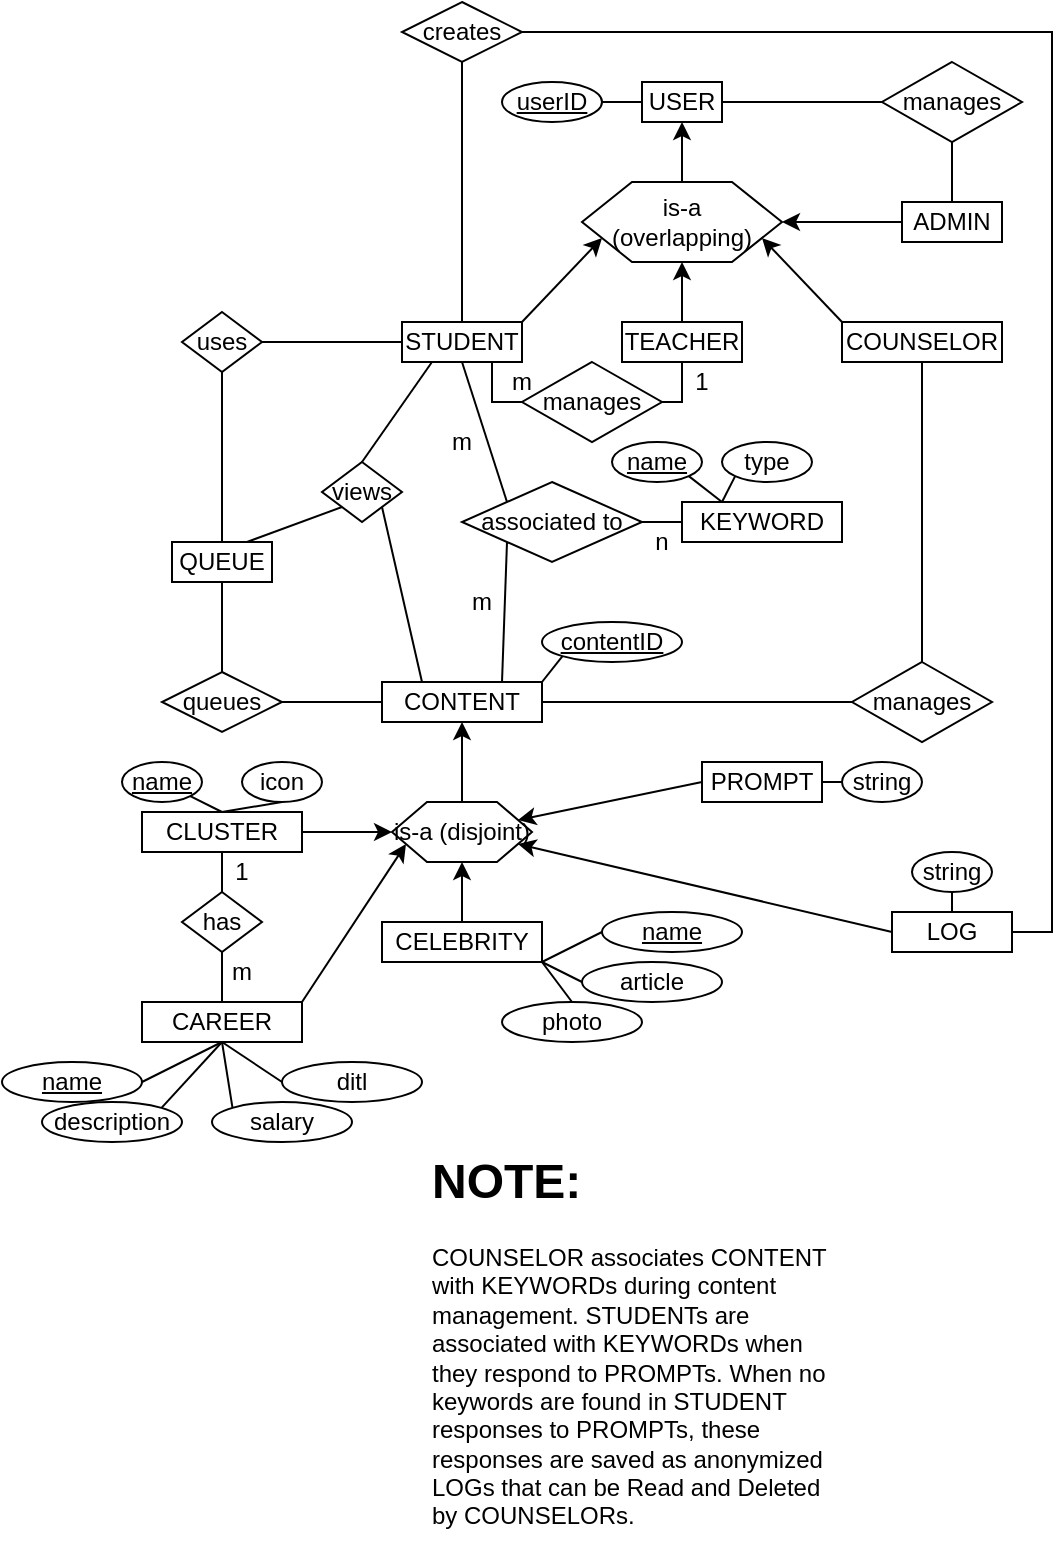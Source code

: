 <mxfile version="12.6.5" type="device"><diagram id="soOComr6DLj0twkV7itj" name="Page-1"><mxGraphModel dx="1422" dy="822" grid="1" gridSize="10" guides="1" tooltips="1" connect="1" arrows="1" fold="1" page="1" pageScale="1" pageWidth="850" pageHeight="1100" math="0" shadow="0"><root><mxCell id="0"/><mxCell id="1" parent="0"/><mxCell id="3w7t9i5FvikvQslrEo3w-36" style="edgeStyle=orthogonalEdgeStyle;rounded=0;orthogonalLoop=1;jettySize=auto;html=1;exitX=0;exitY=0.5;exitDx=0;exitDy=0;entryX=1;entryY=0.5;entryDx=0;entryDy=0;endArrow=none;endFill=0;" edge="1" parent="1" source="sN44cqOAk9pcgNNBPkIf-1" target="3w7t9i5FvikvQslrEo3w-35"><mxGeometry relative="1" as="geometry"/></mxCell><mxCell id="sN44cqOAk9pcgNNBPkIf-1" value="USER" style="rounded=0;whiteSpace=wrap;html=1;" parent="1" vertex="1"><mxGeometry x="460" y="90" width="40" height="20" as="geometry"/></mxCell><mxCell id="sN44cqOAk9pcgNNBPkIf-11" style="rounded=0;orthogonalLoop=1;jettySize=auto;html=1;exitX=1;exitY=0;exitDx=0;exitDy=0;entryX=0;entryY=0.75;entryDx=0;entryDy=0;" parent="1" source="sN44cqOAk9pcgNNBPkIf-2" target="sN44cqOAk9pcgNNBPkIf-9" edge="1"><mxGeometry relative="1" as="geometry"/></mxCell><mxCell id="sN44cqOAk9pcgNNBPkIf-54" style="edgeStyle=none;rounded=0;orthogonalLoop=1;jettySize=auto;html=1;exitX=0;exitY=0.5;exitDx=0;exitDy=0;entryX=1;entryY=0.5;entryDx=0;entryDy=0;endArrow=none;endFill=0;" parent="1" source="sN44cqOAk9pcgNNBPkIf-2" target="sN44cqOAk9pcgNNBPkIf-22" edge="1"><mxGeometry relative="1" as="geometry"/></mxCell><mxCell id="sN44cqOAk9pcgNNBPkIf-61" style="edgeStyle=none;rounded=0;orthogonalLoop=1;jettySize=auto;html=1;exitX=0.25;exitY=1;exitDx=0;exitDy=0;entryX=0.5;entryY=0;entryDx=0;entryDy=0;endArrow=none;endFill=0;" parent="1" source="sN44cqOAk9pcgNNBPkIf-2" target="sN44cqOAk9pcgNNBPkIf-43" edge="1"><mxGeometry relative="1" as="geometry"/></mxCell><mxCell id="3w7t9i5FvikvQslrEo3w-25" style="edgeStyle=orthogonalEdgeStyle;rounded=0;orthogonalLoop=1;jettySize=auto;html=1;exitX=0.5;exitY=0;exitDx=0;exitDy=0;entryX=0.5;entryY=1;entryDx=0;entryDy=0;endArrow=none;endFill=0;" edge="1" parent="1" source="sN44cqOAk9pcgNNBPkIf-2" target="3w7t9i5FvikvQslrEo3w-24"><mxGeometry relative="1" as="geometry"/></mxCell><mxCell id="sN44cqOAk9pcgNNBPkIf-2" value="STUDENT" style="rounded=0;whiteSpace=wrap;html=1;" parent="1" vertex="1"><mxGeometry x="340" y="210" width="60" height="20" as="geometry"/></mxCell><mxCell id="sN44cqOAk9pcgNNBPkIf-10" style="edgeStyle=orthogonalEdgeStyle;rounded=0;orthogonalLoop=1;jettySize=auto;html=1;exitX=0.5;exitY=0;exitDx=0;exitDy=0;entryX=0.5;entryY=1;entryDx=0;entryDy=0;" parent="1" source="sN44cqOAk9pcgNNBPkIf-3" target="sN44cqOAk9pcgNNBPkIf-9" edge="1"><mxGeometry relative="1" as="geometry"/></mxCell><mxCell id="sN44cqOAk9pcgNNBPkIf-3" value="TEACHER" style="rounded=0;whiteSpace=wrap;html=1;" parent="1" vertex="1"><mxGeometry x="450" y="210" width="60" height="20" as="geometry"/></mxCell><mxCell id="sN44cqOAk9pcgNNBPkIf-13" style="edgeStyle=none;rounded=0;orthogonalLoop=1;jettySize=auto;html=1;exitX=0;exitY=0.5;exitDx=0;exitDy=0;entryX=1;entryY=0.5;entryDx=0;entryDy=0;" parent="1" source="sN44cqOAk9pcgNNBPkIf-4" target="sN44cqOAk9pcgNNBPkIf-9" edge="1"><mxGeometry relative="1" as="geometry"/></mxCell><mxCell id="sN44cqOAk9pcgNNBPkIf-16" style="edgeStyle=none;rounded=0;orthogonalLoop=1;jettySize=auto;html=1;exitX=0.5;exitY=0;exitDx=0;exitDy=0;entryX=0.5;entryY=1;entryDx=0;entryDy=0;endArrow=none;endFill=0;" parent="1" source="sN44cqOAk9pcgNNBPkIf-4" target="sN44cqOAk9pcgNNBPkIf-15" edge="1"><mxGeometry relative="1" as="geometry"/></mxCell><mxCell id="sN44cqOAk9pcgNNBPkIf-4" value="ADMIN" style="rounded=0;whiteSpace=wrap;html=1;" parent="1" vertex="1"><mxGeometry x="590" y="150" width="50" height="20" as="geometry"/></mxCell><mxCell id="sN44cqOAk9pcgNNBPkIf-12" style="edgeStyle=none;rounded=0;orthogonalLoop=1;jettySize=auto;html=1;exitX=0;exitY=0;exitDx=0;exitDy=0;entryX=1;entryY=0.75;entryDx=0;entryDy=0;" parent="1" source="sN44cqOAk9pcgNNBPkIf-5" target="sN44cqOAk9pcgNNBPkIf-9" edge="1"><mxGeometry relative="1" as="geometry"/></mxCell><mxCell id="sN44cqOAk9pcgNNBPkIf-41" style="edgeStyle=none;rounded=0;orthogonalLoop=1;jettySize=auto;html=1;exitX=0.5;exitY=1;exitDx=0;exitDy=0;entryX=0.5;entryY=0;entryDx=0;entryDy=0;endArrow=none;endFill=0;" parent="1" source="sN44cqOAk9pcgNNBPkIf-5" target="sN44cqOAk9pcgNNBPkIf-26" edge="1"><mxGeometry relative="1" as="geometry"/></mxCell><mxCell id="sN44cqOAk9pcgNNBPkIf-5" value="COUNSELOR" style="rounded=0;whiteSpace=wrap;html=1;" parent="1" vertex="1"><mxGeometry x="560" y="210" width="80" height="20" as="geometry"/></mxCell><mxCell id="sN44cqOAk9pcgNNBPkIf-14" style="edgeStyle=none;rounded=0;orthogonalLoop=1;jettySize=auto;html=1;exitX=0.5;exitY=0;exitDx=0;exitDy=0;entryX=0.5;entryY=1;entryDx=0;entryDy=0;" parent="1" source="sN44cqOAk9pcgNNBPkIf-9" target="sN44cqOAk9pcgNNBPkIf-1" edge="1"><mxGeometry relative="1" as="geometry"/></mxCell><mxCell id="sN44cqOAk9pcgNNBPkIf-9" value="is-a&lt;br&gt;(overlapping)" style="shape=hexagon;perimeter=hexagonPerimeter2;whiteSpace=wrap;html=1;" parent="1" vertex="1"><mxGeometry x="430" y="140" width="100" height="40" as="geometry"/></mxCell><mxCell id="sN44cqOAk9pcgNNBPkIf-17" style="edgeStyle=none;rounded=0;orthogonalLoop=1;jettySize=auto;html=1;exitX=0;exitY=0.5;exitDx=0;exitDy=0;entryX=1;entryY=0.5;entryDx=0;entryDy=0;endArrow=none;endFill=0;" parent="1" source="sN44cqOAk9pcgNNBPkIf-15" target="sN44cqOAk9pcgNNBPkIf-1" edge="1"><mxGeometry relative="1" as="geometry"/></mxCell><mxCell id="sN44cqOAk9pcgNNBPkIf-15" value="manages" style="rhombus;whiteSpace=wrap;html=1;" parent="1" vertex="1"><mxGeometry x="580" y="80" width="70" height="40" as="geometry"/></mxCell><mxCell id="sN44cqOAk9pcgNNBPkIf-19" style="edgeStyle=orthogonalEdgeStyle;rounded=0;orthogonalLoop=1;jettySize=auto;html=1;exitX=1;exitY=0.5;exitDx=0;exitDy=0;entryX=0.5;entryY=1;entryDx=0;entryDy=0;endArrow=none;endFill=0;" parent="1" source="sN44cqOAk9pcgNNBPkIf-18" target="sN44cqOAk9pcgNNBPkIf-3" edge="1"><mxGeometry relative="1" as="geometry"/></mxCell><mxCell id="sN44cqOAk9pcgNNBPkIf-31" style="edgeStyle=orthogonalEdgeStyle;rounded=0;orthogonalLoop=1;jettySize=auto;html=1;exitX=0;exitY=0.5;exitDx=0;exitDy=0;entryX=0.75;entryY=1;entryDx=0;entryDy=0;endArrow=none;endFill=0;" parent="1" source="sN44cqOAk9pcgNNBPkIf-18" target="sN44cqOAk9pcgNNBPkIf-2" edge="1"><mxGeometry relative="1" as="geometry"/></mxCell><mxCell id="sN44cqOAk9pcgNNBPkIf-18" value="manages" style="rhombus;whiteSpace=wrap;html=1;" parent="1" vertex="1"><mxGeometry x="400" y="230" width="70" height="40" as="geometry"/></mxCell><mxCell id="3w7t9i5FvikvQslrEo3w-32" style="edgeStyle=orthogonalEdgeStyle;rounded=0;orthogonalLoop=1;jettySize=auto;html=1;exitX=0.5;exitY=1;exitDx=0;exitDy=0;entryX=0.5;entryY=0;entryDx=0;entryDy=0;endArrow=none;endFill=0;" edge="1" parent="1" source="sN44cqOAk9pcgNNBPkIf-22" target="sN44cqOAk9pcgNNBPkIf-23"><mxGeometry relative="1" as="geometry"/></mxCell><mxCell id="sN44cqOAk9pcgNNBPkIf-22" value="uses" style="rhombus;whiteSpace=wrap;html=1;" parent="1" vertex="1"><mxGeometry x="230" y="205" width="40" height="30" as="geometry"/></mxCell><mxCell id="3w7t9i5FvikvQslrEo3w-34" style="edgeStyle=orthogonalEdgeStyle;rounded=0;orthogonalLoop=1;jettySize=auto;html=1;exitX=0.5;exitY=1;exitDx=0;exitDy=0;entryX=0.5;entryY=0;entryDx=0;entryDy=0;endArrow=none;endFill=0;" edge="1" parent="1" source="sN44cqOAk9pcgNNBPkIf-23" target="sN44cqOAk9pcgNNBPkIf-58"><mxGeometry relative="1" as="geometry"/></mxCell><mxCell id="sN44cqOAk9pcgNNBPkIf-23" value="QUEUE" style="rounded=0;whiteSpace=wrap;html=1;" parent="1" vertex="1"><mxGeometry x="225" y="320" width="50" height="20" as="geometry"/></mxCell><mxCell id="sN44cqOAk9pcgNNBPkIf-42" style="edgeStyle=none;rounded=0;orthogonalLoop=1;jettySize=auto;html=1;exitX=1;exitY=0.5;exitDx=0;exitDy=0;entryX=0;entryY=0.5;entryDx=0;entryDy=0;endArrow=none;endFill=0;" parent="1" source="sN44cqOAk9pcgNNBPkIf-24" target="sN44cqOAk9pcgNNBPkIf-26" edge="1"><mxGeometry relative="1" as="geometry"/></mxCell><mxCell id="sN44cqOAk9pcgNNBPkIf-57" style="edgeStyle=none;rounded=0;orthogonalLoop=1;jettySize=auto;html=1;exitX=0.25;exitY=0;exitDx=0;exitDy=0;entryX=1;entryY=1;entryDx=0;entryDy=0;endArrow=none;endFill=0;" parent="1" source="sN44cqOAk9pcgNNBPkIf-24" target="sN44cqOAk9pcgNNBPkIf-43" edge="1"><mxGeometry relative="1" as="geometry"/></mxCell><mxCell id="sN44cqOAk9pcgNNBPkIf-59" style="edgeStyle=none;rounded=0;orthogonalLoop=1;jettySize=auto;html=1;exitX=0;exitY=0.5;exitDx=0;exitDy=0;entryX=1;entryY=0.5;entryDx=0;entryDy=0;endArrow=none;endFill=0;" parent="1" source="sN44cqOAk9pcgNNBPkIf-24" target="sN44cqOAk9pcgNNBPkIf-58" edge="1"><mxGeometry relative="1" as="geometry"/></mxCell><mxCell id="sN44cqOAk9pcgNNBPkIf-62" style="edgeStyle=none;rounded=0;orthogonalLoop=1;jettySize=auto;html=1;exitX=1;exitY=0;exitDx=0;exitDy=0;entryX=0;entryY=1;entryDx=0;entryDy=0;endArrow=none;endFill=0;" parent="1" source="sN44cqOAk9pcgNNBPkIf-24" target="sN44cqOAk9pcgNNBPkIf-40" edge="1"><mxGeometry relative="1" as="geometry"/></mxCell><mxCell id="sN44cqOAk9pcgNNBPkIf-24" value="CONTENT" style="rounded=0;whiteSpace=wrap;html=1;" parent="1" vertex="1"><mxGeometry x="330" y="390" width="80" height="20" as="geometry"/></mxCell><mxCell id="sN44cqOAk9pcgNNBPkIf-45" style="edgeStyle=none;rounded=0;orthogonalLoop=1;jettySize=auto;html=1;exitX=1;exitY=0.5;exitDx=0;exitDy=0;entryX=0;entryY=0.5;entryDx=0;entryDy=0;endArrow=none;endFill=0;" parent="1" source="sN44cqOAk9pcgNNBPkIf-25" target="sN44cqOAk9pcgNNBPkIf-44" edge="1"><mxGeometry relative="1" as="geometry"/></mxCell><mxCell id="sN44cqOAk9pcgNNBPkIf-46" style="edgeStyle=none;rounded=0;orthogonalLoop=1;jettySize=auto;html=1;exitX=0;exitY=0;exitDx=0;exitDy=0;entryX=0.5;entryY=1;entryDx=0;entryDy=0;endArrow=none;endFill=0;" parent="1" source="sN44cqOAk9pcgNNBPkIf-25" target="sN44cqOAk9pcgNNBPkIf-2" edge="1"><mxGeometry relative="1" as="geometry"/></mxCell><mxCell id="sN44cqOAk9pcgNNBPkIf-47" style="edgeStyle=none;rounded=0;orthogonalLoop=1;jettySize=auto;html=1;exitX=0;exitY=1;exitDx=0;exitDy=0;entryX=0.75;entryY=0;entryDx=0;entryDy=0;endArrow=none;endFill=0;" parent="1" source="sN44cqOAk9pcgNNBPkIf-25" target="sN44cqOAk9pcgNNBPkIf-24" edge="1"><mxGeometry relative="1" as="geometry"/></mxCell><mxCell id="sN44cqOAk9pcgNNBPkIf-25" value="associated to" style="rhombus;whiteSpace=wrap;html=1;" parent="1" vertex="1"><mxGeometry x="370" y="290" width="90" height="40" as="geometry"/></mxCell><mxCell id="sN44cqOAk9pcgNNBPkIf-26" value="manages" style="rhombus;whiteSpace=wrap;html=1;" parent="1" vertex="1"><mxGeometry x="565" y="380" width="70" height="40" as="geometry"/></mxCell><mxCell id="sN44cqOAk9pcgNNBPkIf-40" value="&lt;u&gt;contentID&lt;/u&gt;" style="ellipse;whiteSpace=wrap;html=1;" parent="1" vertex="1"><mxGeometry x="410" y="360" width="70" height="20" as="geometry"/></mxCell><mxCell id="sN44cqOAk9pcgNNBPkIf-56" style="edgeStyle=none;rounded=0;orthogonalLoop=1;jettySize=auto;html=1;exitX=0;exitY=1;exitDx=0;exitDy=0;entryX=0.75;entryY=0;entryDx=0;entryDy=0;endArrow=none;endFill=0;" parent="1" source="sN44cqOAk9pcgNNBPkIf-43" target="sN44cqOAk9pcgNNBPkIf-23" edge="1"><mxGeometry relative="1" as="geometry"/></mxCell><mxCell id="sN44cqOAk9pcgNNBPkIf-43" value="views" style="rhombus;whiteSpace=wrap;html=1;" parent="1" vertex="1"><mxGeometry x="300" y="280" width="40" height="30" as="geometry"/></mxCell><mxCell id="3w7t9i5FvikvQslrEo3w-3" style="rounded=0;orthogonalLoop=1;jettySize=auto;html=1;exitX=0.25;exitY=0;exitDx=0;exitDy=0;entryX=1;entryY=1;entryDx=0;entryDy=0;endArrow=none;endFill=0;" edge="1" parent="1" source="sN44cqOAk9pcgNNBPkIf-44" target="3w7t9i5FvikvQslrEo3w-1"><mxGeometry relative="1" as="geometry"/></mxCell><mxCell id="3w7t9i5FvikvQslrEo3w-4" style="edgeStyle=none;rounded=0;orthogonalLoop=1;jettySize=auto;html=1;exitX=0.25;exitY=0;exitDx=0;exitDy=0;entryX=0;entryY=1;entryDx=0;entryDy=0;endArrow=none;endFill=0;" edge="1" parent="1" source="sN44cqOAk9pcgNNBPkIf-44" target="3w7t9i5FvikvQslrEo3w-2"><mxGeometry relative="1" as="geometry"/></mxCell><mxCell id="sN44cqOAk9pcgNNBPkIf-44" value="KEYWORD" style="rounded=0;whiteSpace=wrap;html=1;" parent="1" vertex="1"><mxGeometry x="480" y="300" width="80" height="20" as="geometry"/></mxCell><mxCell id="sN44cqOAk9pcgNNBPkIf-58" value="queues" style="rhombus;whiteSpace=wrap;html=1;" parent="1" vertex="1"><mxGeometry x="220" y="385" width="60" height="30" as="geometry"/></mxCell><mxCell id="sN44cqOAk9pcgNNBPkIf-66" style="edgeStyle=none;rounded=0;orthogonalLoop=1;jettySize=auto;html=1;exitX=0.5;exitY=0;exitDx=0;exitDy=0;entryX=0.5;entryY=1;entryDx=0;entryDy=0;endArrow=classic;endFill=1;" parent="1" source="sN44cqOAk9pcgNNBPkIf-63" target="sN44cqOAk9pcgNNBPkIf-24" edge="1"><mxGeometry relative="1" as="geometry"/></mxCell><mxCell id="sN44cqOAk9pcgNNBPkIf-63" value="is-a (disjoint)" style="shape=hexagon;perimeter=hexagonPerimeter2;whiteSpace=wrap;html=1;" parent="1" vertex="1"><mxGeometry x="335" y="450" width="70" height="30" as="geometry"/></mxCell><mxCell id="sN44cqOAk9pcgNNBPkIf-67" style="edgeStyle=none;rounded=0;orthogonalLoop=1;jettySize=auto;html=1;exitX=1;exitY=0.5;exitDx=0;exitDy=0;entryX=0;entryY=0.5;entryDx=0;entryDy=0;endArrow=classic;endFill=1;" parent="1" source="sN44cqOAk9pcgNNBPkIf-65" target="sN44cqOAk9pcgNNBPkIf-63" edge="1"><mxGeometry relative="1" as="geometry"/></mxCell><mxCell id="sN44cqOAk9pcgNNBPkIf-77" style="edgeStyle=none;rounded=0;orthogonalLoop=1;jettySize=auto;html=1;exitX=0.5;exitY=0;exitDx=0;exitDy=0;entryX=0.5;entryY=1;entryDx=0;entryDy=0;endArrow=none;endFill=0;" parent="1" source="sN44cqOAk9pcgNNBPkIf-65" target="sN44cqOAk9pcgNNBPkIf-73" edge="1"><mxGeometry relative="1" as="geometry"/></mxCell><mxCell id="3w7t9i5FvikvQslrEo3w-6" style="edgeStyle=none;rounded=0;orthogonalLoop=1;jettySize=auto;html=1;exitX=0.5;exitY=0;exitDx=0;exitDy=0;entryX=1;entryY=1;entryDx=0;entryDy=0;endArrow=none;endFill=0;" edge="1" parent="1" source="sN44cqOAk9pcgNNBPkIf-65" target="3w7t9i5FvikvQslrEo3w-5"><mxGeometry relative="1" as="geometry"/></mxCell><mxCell id="sN44cqOAk9pcgNNBPkIf-65" value="CLUSTER" style="rounded=0;whiteSpace=wrap;html=1;" parent="1" vertex="1"><mxGeometry x="210" y="455" width="80" height="20" as="geometry"/></mxCell><mxCell id="sN44cqOAk9pcgNNBPkIf-71" style="edgeStyle=none;rounded=0;orthogonalLoop=1;jettySize=auto;html=1;exitX=1;exitY=0;exitDx=0;exitDy=0;entryX=0;entryY=0.75;entryDx=0;entryDy=0;endArrow=classic;endFill=1;" parent="1" source="sN44cqOAk9pcgNNBPkIf-68" target="sN44cqOAk9pcgNNBPkIf-63" edge="1"><mxGeometry relative="1" as="geometry"/></mxCell><mxCell id="3w7t9i5FvikvQslrEo3w-10" style="edgeStyle=none;rounded=0;orthogonalLoop=1;jettySize=auto;html=1;exitX=0.5;exitY=1;exitDx=0;exitDy=0;entryX=1;entryY=0.5;entryDx=0;entryDy=0;endArrow=none;endFill=0;" edge="1" parent="1" source="sN44cqOAk9pcgNNBPkIf-68" target="sN44cqOAk9pcgNNBPkIf-74"><mxGeometry relative="1" as="geometry"/></mxCell><mxCell id="3w7t9i5FvikvQslrEo3w-11" style="edgeStyle=none;rounded=0;orthogonalLoop=1;jettySize=auto;html=1;exitX=0.5;exitY=1;exitDx=0;exitDy=0;entryX=1;entryY=0;entryDx=0;entryDy=0;endArrow=none;endFill=0;" edge="1" parent="1" source="sN44cqOAk9pcgNNBPkIf-68" target="sN44cqOAk9pcgNNBPkIf-83"><mxGeometry relative="1" as="geometry"/></mxCell><mxCell id="3w7t9i5FvikvQslrEo3w-12" style="edgeStyle=none;rounded=0;orthogonalLoop=1;jettySize=auto;html=1;exitX=0.5;exitY=1;exitDx=0;exitDy=0;entryX=0;entryY=0;entryDx=0;entryDy=0;endArrow=none;endFill=0;" edge="1" parent="1" source="sN44cqOAk9pcgNNBPkIf-68" target="sN44cqOAk9pcgNNBPkIf-84"><mxGeometry relative="1" as="geometry"/></mxCell><mxCell id="3w7t9i5FvikvQslrEo3w-13" style="edgeStyle=none;rounded=0;orthogonalLoop=1;jettySize=auto;html=1;exitX=0.5;exitY=1;exitDx=0;exitDy=0;entryX=0;entryY=0.5;entryDx=0;entryDy=0;endArrow=none;endFill=0;" edge="1" parent="1" source="sN44cqOAk9pcgNNBPkIf-68" target="sN44cqOAk9pcgNNBPkIf-85"><mxGeometry relative="1" as="geometry"/></mxCell><mxCell id="sN44cqOAk9pcgNNBPkIf-68" value="CAREER" style="rounded=0;whiteSpace=wrap;html=1;" parent="1" vertex="1"><mxGeometry x="210" y="550" width="80" height="20" as="geometry"/></mxCell><mxCell id="sN44cqOAk9pcgNNBPkIf-72" style="edgeStyle=none;rounded=0;orthogonalLoop=1;jettySize=auto;html=1;exitX=0.5;exitY=0;exitDx=0;exitDy=0;entryX=0.5;entryY=1;entryDx=0;entryDy=0;endArrow=classic;endFill=1;" parent="1" source="sN44cqOAk9pcgNNBPkIf-70" target="sN44cqOAk9pcgNNBPkIf-63" edge="1"><mxGeometry relative="1" as="geometry"/></mxCell><mxCell id="sN44cqOAk9pcgNNBPkIf-97" style="edgeStyle=none;rounded=0;orthogonalLoop=1;jettySize=auto;html=1;exitX=1;exitY=1;exitDx=0;exitDy=0;entryX=0;entryY=0.5;entryDx=0;entryDy=0;endArrow=none;endFill=0;" parent="1" source="sN44cqOAk9pcgNNBPkIf-70" target="sN44cqOAk9pcgNNBPkIf-94" edge="1"><mxGeometry relative="1" as="geometry"/></mxCell><mxCell id="sN44cqOAk9pcgNNBPkIf-98" style="edgeStyle=none;rounded=0;orthogonalLoop=1;jettySize=auto;html=1;exitX=1;exitY=1;exitDx=0;exitDy=0;entryX=0;entryY=0.5;entryDx=0;entryDy=0;endArrow=none;endFill=0;" parent="1" source="sN44cqOAk9pcgNNBPkIf-70" target="sN44cqOAk9pcgNNBPkIf-95" edge="1"><mxGeometry relative="1" as="geometry"/></mxCell><mxCell id="sN44cqOAk9pcgNNBPkIf-99" style="edgeStyle=none;rounded=0;orthogonalLoop=1;jettySize=auto;html=1;exitX=1;exitY=1;exitDx=0;exitDy=0;entryX=0.5;entryY=0;entryDx=0;entryDy=0;endArrow=none;endFill=0;" parent="1" source="sN44cqOAk9pcgNNBPkIf-70" target="sN44cqOAk9pcgNNBPkIf-96" edge="1"><mxGeometry relative="1" as="geometry"/></mxCell><mxCell id="sN44cqOAk9pcgNNBPkIf-70" value="CELEBRITY" style="rounded=0;whiteSpace=wrap;html=1;" parent="1" vertex="1"><mxGeometry x="330" y="510" width="80" height="20" as="geometry"/></mxCell><mxCell id="sN44cqOAk9pcgNNBPkIf-73" value="icon" style="ellipse;whiteSpace=wrap;html=1;" parent="1" vertex="1"><mxGeometry x="260" y="430" width="40" height="20" as="geometry"/></mxCell><mxCell id="sN44cqOAk9pcgNNBPkIf-74" value="&lt;u&gt;name&lt;/u&gt;" style="ellipse;whiteSpace=wrap;html=1;" parent="1" vertex="1"><mxGeometry x="140" y="580" width="70" height="20" as="geometry"/></mxCell><mxCell id="3w7t9i5FvikvQslrEo3w-8" style="edgeStyle=none;rounded=0;orthogonalLoop=1;jettySize=auto;html=1;exitX=0.5;exitY=0;exitDx=0;exitDy=0;entryX=0.5;entryY=1;entryDx=0;entryDy=0;endArrow=none;endFill=0;" edge="1" parent="1" source="sN44cqOAk9pcgNNBPkIf-78" target="sN44cqOAk9pcgNNBPkIf-65"><mxGeometry relative="1" as="geometry"/></mxCell><mxCell id="3w7t9i5FvikvQslrEo3w-9" style="edgeStyle=none;rounded=0;orthogonalLoop=1;jettySize=auto;html=1;exitX=0.5;exitY=1;exitDx=0;exitDy=0;entryX=0.5;entryY=0;entryDx=0;entryDy=0;endArrow=none;endFill=0;" edge="1" parent="1" source="sN44cqOAk9pcgNNBPkIf-78" target="sN44cqOAk9pcgNNBPkIf-68"><mxGeometry relative="1" as="geometry"/></mxCell><mxCell id="sN44cqOAk9pcgNNBPkIf-78" value="has" style="rhombus;whiteSpace=wrap;html=1;" parent="1" vertex="1"><mxGeometry x="230" y="495" width="40" height="30" as="geometry"/></mxCell><mxCell id="sN44cqOAk9pcgNNBPkIf-83" value="description" style="ellipse;whiteSpace=wrap;html=1;" parent="1" vertex="1"><mxGeometry x="160" y="600" width="70" height="20" as="geometry"/></mxCell><mxCell id="sN44cqOAk9pcgNNBPkIf-84" value="salary" style="ellipse;whiteSpace=wrap;html=1;" parent="1" vertex="1"><mxGeometry x="245" y="600" width="70" height="20" as="geometry"/></mxCell><mxCell id="sN44cqOAk9pcgNNBPkIf-85" value="ditl" style="ellipse;whiteSpace=wrap;html=1;" parent="1" vertex="1"><mxGeometry x="280" y="580" width="70" height="20" as="geometry"/></mxCell><mxCell id="sN44cqOAk9pcgNNBPkIf-94" value="&lt;u&gt;name&lt;/u&gt;" style="ellipse;whiteSpace=wrap;html=1;" parent="1" vertex="1"><mxGeometry x="440" y="505" width="70" height="20" as="geometry"/></mxCell><mxCell id="sN44cqOAk9pcgNNBPkIf-95" value="article" style="ellipse;whiteSpace=wrap;html=1;" parent="1" vertex="1"><mxGeometry x="430" y="530" width="70" height="20" as="geometry"/></mxCell><mxCell id="sN44cqOAk9pcgNNBPkIf-96" value="photo" style="ellipse;whiteSpace=wrap;html=1;" parent="1" vertex="1"><mxGeometry x="390" y="550" width="70" height="20" as="geometry"/></mxCell><mxCell id="sN44cqOAk9pcgNNBPkIf-100" value="&lt;h1&gt;NOTE:&lt;/h1&gt;&lt;p&gt;COUNSELOR associates CONTENT with KEYWORDs during content management. STUDENTs are associated with KEYWORDs when they respond to PROMPTs. When no keywords are found in STUDENT responses to PROMPTs, these responses are saved as anonymized LOGs that can be Read and Deleted by COUNSELORs.&lt;/p&gt;" style="text;html=1;strokeColor=none;fillColor=none;spacing=5;spacingTop=-20;whiteSpace=wrap;overflow=hidden;rounded=0;" parent="1" vertex="1"><mxGeometry x="350" y="620" width="210" height="200" as="geometry"/></mxCell><mxCell id="3w7t9i5FvikvQslrEo3w-1" value="&lt;u&gt;name&lt;/u&gt;" style="ellipse;whiteSpace=wrap;html=1;" vertex="1" parent="1"><mxGeometry x="445" y="270" width="45" height="20" as="geometry"/></mxCell><mxCell id="3w7t9i5FvikvQslrEo3w-2" value="type" style="ellipse;whiteSpace=wrap;html=1;" vertex="1" parent="1"><mxGeometry x="500" y="270" width="45" height="20" as="geometry"/></mxCell><mxCell id="3w7t9i5FvikvQslrEo3w-5" value="&lt;u&gt;name&lt;/u&gt;" style="ellipse;whiteSpace=wrap;html=1;" vertex="1" parent="1"><mxGeometry x="200" y="430" width="40" height="20" as="geometry"/></mxCell><mxCell id="3w7t9i5FvikvQslrEo3w-14" value="1" style="text;html=1;strokeColor=none;fillColor=none;align=center;verticalAlign=middle;whiteSpace=wrap;rounded=0;" vertex="1" parent="1"><mxGeometry x="250" y="475" width="20" height="20" as="geometry"/></mxCell><mxCell id="3w7t9i5FvikvQslrEo3w-15" value="m" style="text;html=1;strokeColor=none;fillColor=none;align=center;verticalAlign=middle;whiteSpace=wrap;rounded=0;" vertex="1" parent="1"><mxGeometry x="250" y="525" width="20" height="20" as="geometry"/></mxCell><mxCell id="3w7t9i5FvikvQslrEo3w-16" value="m" style="text;html=1;strokeColor=none;fillColor=none;align=center;verticalAlign=middle;whiteSpace=wrap;rounded=0;" vertex="1" parent="1"><mxGeometry x="360" y="260" width="20" height="20" as="geometry"/></mxCell><mxCell id="3w7t9i5FvikvQslrEo3w-17" value="n" style="text;html=1;strokeColor=none;fillColor=none;align=center;verticalAlign=middle;whiteSpace=wrap;rounded=0;" vertex="1" parent="1"><mxGeometry x="460" y="310" width="20" height="20" as="geometry"/></mxCell><mxCell id="3w7t9i5FvikvQslrEo3w-18" value="m" style="text;html=1;strokeColor=none;fillColor=none;align=center;verticalAlign=middle;whiteSpace=wrap;rounded=0;" vertex="1" parent="1"><mxGeometry x="370" y="340" width="20" height="20" as="geometry"/></mxCell><mxCell id="3w7t9i5FvikvQslrEo3w-19" value="m" style="text;html=1;strokeColor=none;fillColor=none;align=center;verticalAlign=middle;whiteSpace=wrap;rounded=0;" vertex="1" parent="1"><mxGeometry x="390" y="230" width="20" height="20" as="geometry"/></mxCell><mxCell id="3w7t9i5FvikvQslrEo3w-23" style="edgeStyle=none;rounded=0;orthogonalLoop=1;jettySize=auto;html=1;exitX=0;exitY=0.5;exitDx=0;exitDy=0;entryX=1;entryY=0.75;entryDx=0;entryDy=0;endArrow=classic;endFill=1;" edge="1" parent="1" source="3w7t9i5FvikvQslrEo3w-20" target="sN44cqOAk9pcgNNBPkIf-63"><mxGeometry relative="1" as="geometry"/></mxCell><mxCell id="3w7t9i5FvikvQslrEo3w-30" style="edgeStyle=orthogonalEdgeStyle;rounded=0;orthogonalLoop=1;jettySize=auto;html=1;exitX=0.5;exitY=0;exitDx=0;exitDy=0;entryX=0.5;entryY=1;entryDx=0;entryDy=0;endArrow=none;endFill=0;" edge="1" parent="1" source="3w7t9i5FvikvQslrEo3w-20" target="3w7t9i5FvikvQslrEo3w-27"><mxGeometry relative="1" as="geometry"/></mxCell><mxCell id="3w7t9i5FvikvQslrEo3w-20" value="LOG" style="rounded=0;whiteSpace=wrap;html=1;" vertex="1" parent="1"><mxGeometry x="585" y="505" width="60" height="20" as="geometry"/></mxCell><mxCell id="3w7t9i5FvikvQslrEo3w-22" style="edgeStyle=none;rounded=0;orthogonalLoop=1;jettySize=auto;html=1;exitX=0;exitY=0.5;exitDx=0;exitDy=0;entryX=1;entryY=0.25;entryDx=0;entryDy=0;endArrow=classic;endFill=1;" edge="1" parent="1" source="3w7t9i5FvikvQslrEo3w-21" target="sN44cqOAk9pcgNNBPkIf-63"><mxGeometry relative="1" as="geometry"/></mxCell><mxCell id="3w7t9i5FvikvQslrEo3w-29" style="edgeStyle=orthogonalEdgeStyle;rounded=0;orthogonalLoop=1;jettySize=auto;html=1;exitX=1;exitY=0.5;exitDx=0;exitDy=0;entryX=0;entryY=0.5;entryDx=0;entryDy=0;endArrow=none;endFill=0;" edge="1" parent="1" source="3w7t9i5FvikvQslrEo3w-21" target="3w7t9i5FvikvQslrEo3w-28"><mxGeometry relative="1" as="geometry"/></mxCell><mxCell id="3w7t9i5FvikvQslrEo3w-21" value="PROMPT" style="rounded=0;whiteSpace=wrap;html=1;" vertex="1" parent="1"><mxGeometry x="490" y="430" width="60" height="20" as="geometry"/></mxCell><mxCell id="3w7t9i5FvikvQslrEo3w-26" style="edgeStyle=orthogonalEdgeStyle;rounded=0;orthogonalLoop=1;jettySize=auto;html=1;exitX=1;exitY=0.5;exitDx=0;exitDy=0;entryX=1;entryY=0.5;entryDx=0;entryDy=0;endArrow=none;endFill=0;" edge="1" parent="1" source="3w7t9i5FvikvQslrEo3w-24" target="3w7t9i5FvikvQslrEo3w-20"><mxGeometry relative="1" as="geometry"/></mxCell><mxCell id="3w7t9i5FvikvQslrEo3w-24" value="creates" style="rhombus;whiteSpace=wrap;html=1;" vertex="1" parent="1"><mxGeometry x="340" y="50" width="60" height="30" as="geometry"/></mxCell><mxCell id="3w7t9i5FvikvQslrEo3w-27" value="string" style="ellipse;whiteSpace=wrap;html=1;" vertex="1" parent="1"><mxGeometry x="595" y="475" width="40" height="20" as="geometry"/></mxCell><mxCell id="3w7t9i5FvikvQslrEo3w-28" value="string" style="ellipse;whiteSpace=wrap;html=1;" vertex="1" parent="1"><mxGeometry x="560" y="430" width="40" height="20" as="geometry"/></mxCell><mxCell id="3w7t9i5FvikvQslrEo3w-31" value="1" style="text;html=1;strokeColor=none;fillColor=none;align=center;verticalAlign=middle;whiteSpace=wrap;rounded=0;" vertex="1" parent="1"><mxGeometry x="480" y="230" width="20" height="20" as="geometry"/></mxCell><mxCell id="3w7t9i5FvikvQslrEo3w-35" value="&lt;u&gt;userID&lt;/u&gt;" style="ellipse;whiteSpace=wrap;html=1;" vertex="1" parent="1"><mxGeometry x="390" y="90" width="50" height="20" as="geometry"/></mxCell></root></mxGraphModel></diagram></mxfile>